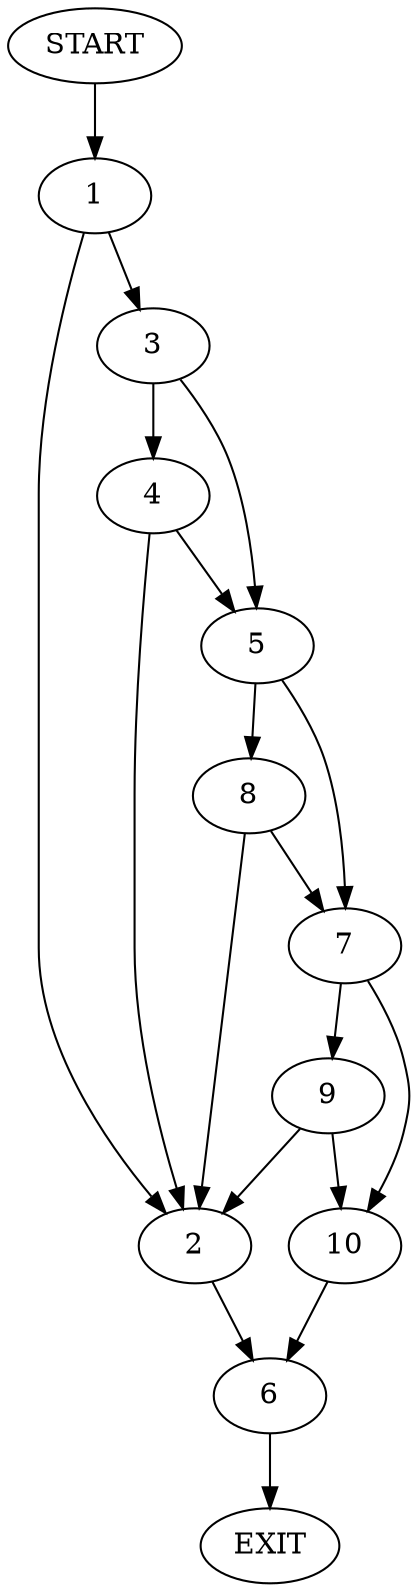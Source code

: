 digraph {
0 [label="START"]
11 [label="EXIT"]
0 -> 1
1 -> 2
1 -> 3
3 -> 4
3 -> 5
2 -> 6
4 -> 2
4 -> 5
5 -> 7
5 -> 8
8 -> 2
8 -> 7
7 -> 9
7 -> 10
10 -> 6
9 -> 10
9 -> 2
6 -> 11
}
